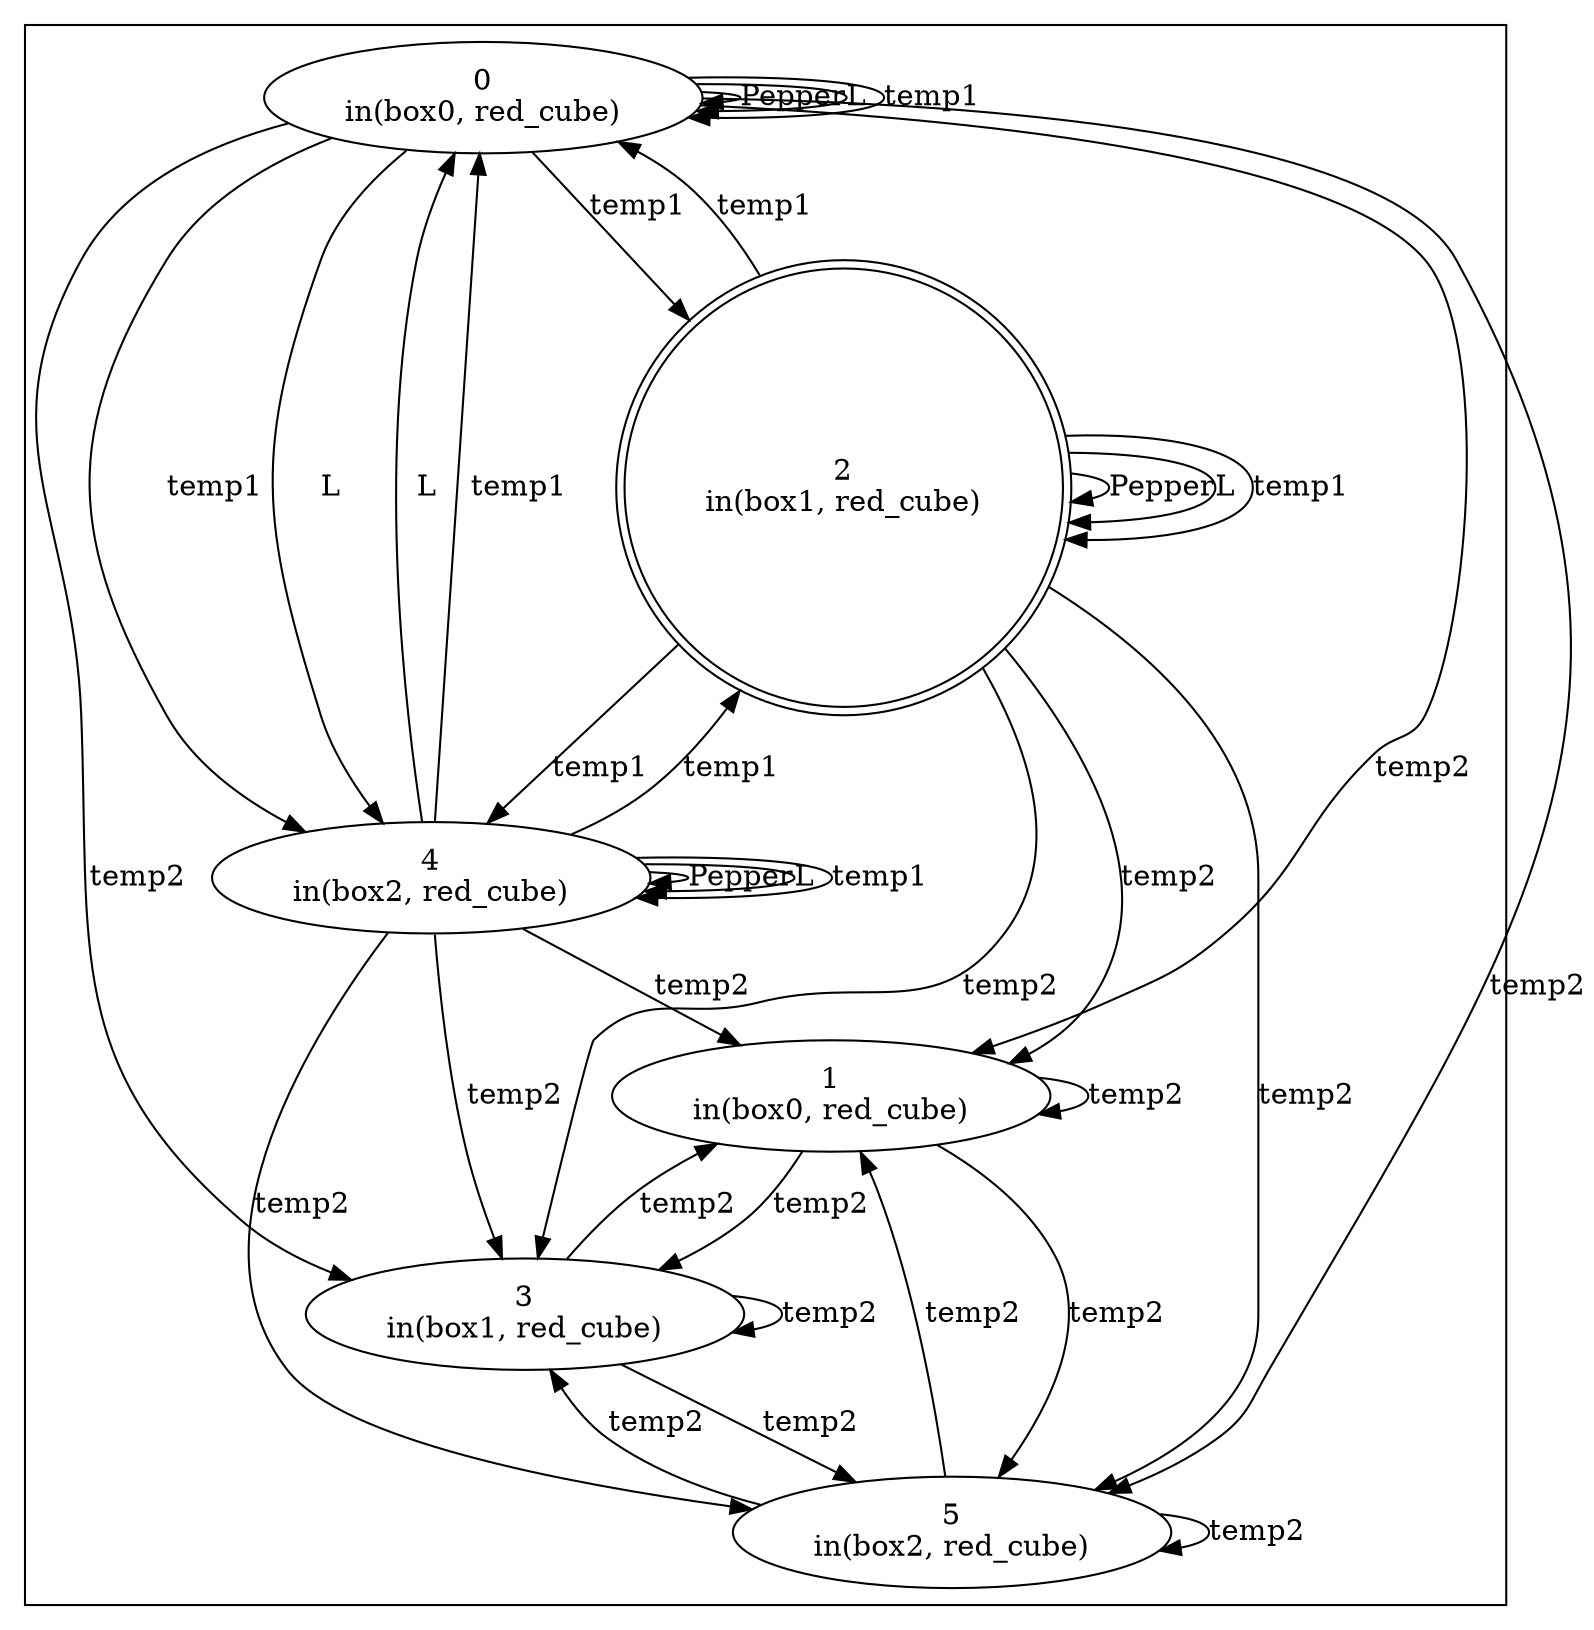 digraph {subgraph cluster_0 {s00 [label="0
in(box0, red_cube)"];
s01 [label="1
in(box0, red_cube)"];
s02 [label="2
in(box1, red_cube)", shape=doublecircle];
s03 [label="3
in(box1, red_cube)"];
s04 [label="4
in(box2, red_cube)"];
s05 [label="5
in(box2, red_cube)"];
s00 -> s00[label="Pepper"];
s02 -> s02[label="Pepper"];
s04 -> s04[label="Pepper"];
s00 -> s00[label="L"];
s00 -> s04[label="L"];
s02 -> s02[label="L"];
s04 -> s00[label="L"];
s04 -> s04[label="L"];
s00 -> s00[label="temp1"];
s00 -> s02[label="temp1"];
s00 -> s04[label="temp1"];
s02 -> s00[label="temp1"];
s02 -> s02[label="temp1"];
s02 -> s04[label="temp1"];
s04 -> s00[label="temp1"];
s04 -> s02[label="temp1"];
s04 -> s04[label="temp1"];
s00 -> s01[label="temp2"];
s00 -> s03[label="temp2"];
s00 -> s05[label="temp2"];
s01 -> s01[label="temp2"];
s01 -> s03[label="temp2"];
s01 -> s05[label="temp2"];
s02 -> s01[label="temp2"];
s02 -> s03[label="temp2"];
s02 -> s05[label="temp2"];
s03 -> s01[label="temp2"];
s03 -> s03[label="temp2"];
s03 -> s05[label="temp2"];
s04 -> s01[label="temp2"];
s04 -> s03[label="temp2"];
s04 -> s05[label="temp2"];
s05 -> s01[label="temp2"];
s05 -> s03[label="temp2"];
s05 -> s05[label="temp2"];
}}